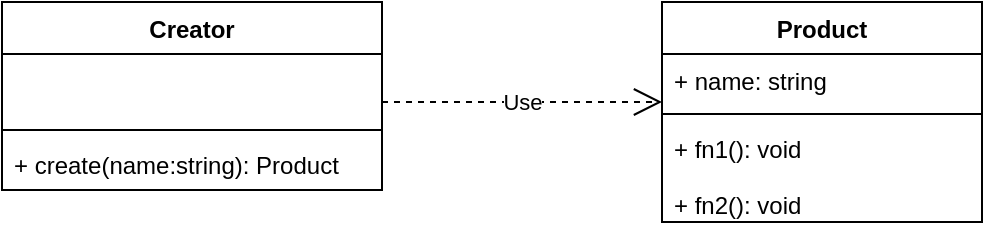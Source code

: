 <mxfile version="20.3.0" type="device"><diagram name="Page-1" id="c4acf3e9-155e-7222-9cf6-157b1a14988f"><mxGraphModel dx="1038" dy="573" grid="1" gridSize="10" guides="1" tooltips="1" connect="1" arrows="1" fold="1" page="1" pageScale="1" pageWidth="850" pageHeight="1100" background="none" math="0" shadow="0"><root><mxCell id="0"/><mxCell id="1" parent="0"/><mxCell id="KidopOKFZUAFMkktDd2t-1" value="Creator" style="swimlane;fontStyle=1;align=center;verticalAlign=top;childLayout=stackLayout;horizontal=1;startSize=26;horizontalStack=0;resizeParent=1;resizeParentMax=0;resizeLast=0;collapsible=1;marginBottom=0;" parent="1" vertex="1"><mxGeometry x="180" y="270" width="190" height="94" as="geometry"><mxRectangle x="350" y="220" width="80" height="30" as="alternateBounds"/></mxGeometry></mxCell><mxCell id="KidopOKFZUAFMkktDd2t-2" value="&#10;" style="text;strokeColor=none;fillColor=none;align=left;verticalAlign=top;spacingLeft=4;spacingRight=4;overflow=hidden;rotatable=0;points=[[0,0.5],[1,0.5]];portConstraint=eastwest;" parent="KidopOKFZUAFMkktDd2t-1" vertex="1"><mxGeometry y="26" width="190" height="34" as="geometry"/></mxCell><mxCell id="KidopOKFZUAFMkktDd2t-3" value="" style="line;strokeWidth=1;fillColor=none;align=left;verticalAlign=middle;spacingTop=-1;spacingLeft=3;spacingRight=3;rotatable=0;labelPosition=right;points=[];portConstraint=eastwest;strokeColor=inherit;" parent="KidopOKFZUAFMkktDd2t-1" vertex="1"><mxGeometry y="60" width="190" height="8" as="geometry"/></mxCell><mxCell id="KidopOKFZUAFMkktDd2t-4" value="+ create(name:string): Product" style="text;strokeColor=none;fillColor=none;align=left;verticalAlign=top;spacingLeft=4;spacingRight=4;overflow=hidden;rotatable=0;points=[[0,0.5],[1,0.5]];portConstraint=eastwest;" parent="KidopOKFZUAFMkktDd2t-1" vertex="1"><mxGeometry y="68" width="190" height="26" as="geometry"/></mxCell><mxCell id="VLPHjN_pmytV8e7GXkCf-2" value="Use" style="endArrow=open;endSize=12;dashed=1;html=1;rounded=0;exitX=1;exitY=0.706;exitDx=0;exitDy=0;exitPerimeter=0;" parent="1" source="KidopOKFZUAFMkktDd2t-2" edge="1"><mxGeometry width="160" relative="1" as="geometry"><mxPoint x="390" y="316.5" as="sourcePoint"/><mxPoint x="510" y="320" as="targetPoint"/></mxGeometry></mxCell><mxCell id="4E6UPN5Ee_UGjKo0YXqt-1" value="Product" style="swimlane;fontStyle=1;align=center;verticalAlign=top;childLayout=stackLayout;horizontal=1;startSize=26;horizontalStack=0;resizeParent=1;resizeParentMax=0;resizeLast=0;collapsible=1;marginBottom=0;" vertex="1" parent="1"><mxGeometry x="510" y="270" width="160" height="110" as="geometry"/></mxCell><mxCell id="4E6UPN5Ee_UGjKo0YXqt-2" value="+ name: string" style="text;strokeColor=none;fillColor=none;align=left;verticalAlign=top;spacingLeft=4;spacingRight=4;overflow=hidden;rotatable=0;points=[[0,0.5],[1,0.5]];portConstraint=eastwest;" vertex="1" parent="4E6UPN5Ee_UGjKo0YXqt-1"><mxGeometry y="26" width="160" height="26" as="geometry"/></mxCell><mxCell id="4E6UPN5Ee_UGjKo0YXqt-3" value="" style="line;strokeWidth=1;fillColor=none;align=left;verticalAlign=middle;spacingTop=-1;spacingLeft=3;spacingRight=3;rotatable=0;labelPosition=right;points=[];portConstraint=eastwest;strokeColor=inherit;" vertex="1" parent="4E6UPN5Ee_UGjKo0YXqt-1"><mxGeometry y="52" width="160" height="8" as="geometry"/></mxCell><mxCell id="4E6UPN5Ee_UGjKo0YXqt-4" value="+ fn1(): void&#10;&#10;+ fn2(): void" style="text;strokeColor=none;fillColor=none;align=left;verticalAlign=top;spacingLeft=4;spacingRight=4;overflow=hidden;rotatable=0;points=[[0,0.5],[1,0.5]];portConstraint=eastwest;" vertex="1" parent="4E6UPN5Ee_UGjKo0YXqt-1"><mxGeometry y="60" width="160" height="50" as="geometry"/></mxCell></root></mxGraphModel></diagram></mxfile>